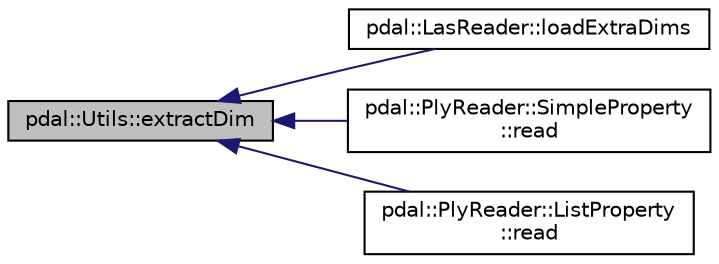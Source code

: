 digraph "pdal::Utils::extractDim"
{
  edge [fontname="Helvetica",fontsize="10",labelfontname="Helvetica",labelfontsize="10"];
  node [fontname="Helvetica",fontsize="10",shape=record];
  rankdir="LR";
  Node1 [label="pdal::Utils::extractDim",height=0.2,width=0.4,color="black", fillcolor="grey75", style="filled", fontcolor="black"];
  Node1 -> Node2 [dir="back",color="midnightblue",fontsize="10",style="solid",fontname="Helvetica"];
  Node2 [label="pdal::LasReader::loadExtraDims",height=0.2,width=0.4,color="black", fillcolor="white", style="filled",URL="$classpdal_1_1LasReader.html#a05a8d1d6898040a6fa06b4c1cc7ae8a8"];
  Node1 -> Node3 [dir="back",color="midnightblue",fontsize="10",style="solid",fontname="Helvetica"];
  Node3 [label="pdal::PlyReader::SimpleProperty\l::read",height=0.2,width=0.4,color="black", fillcolor="white", style="filled",URL="$structpdal_1_1PlyReader_1_1SimpleProperty.html#a1c1a37a9cab4f4d4235fb514a2e74713"];
  Node1 -> Node4 [dir="back",color="midnightblue",fontsize="10",style="solid",fontname="Helvetica"];
  Node4 [label="pdal::PlyReader::ListProperty\l::read",height=0.2,width=0.4,color="black", fillcolor="white", style="filled",URL="$structpdal_1_1PlyReader_1_1ListProperty.html#a49167c091a9fbcaaa18564696d24ae89"];
}
